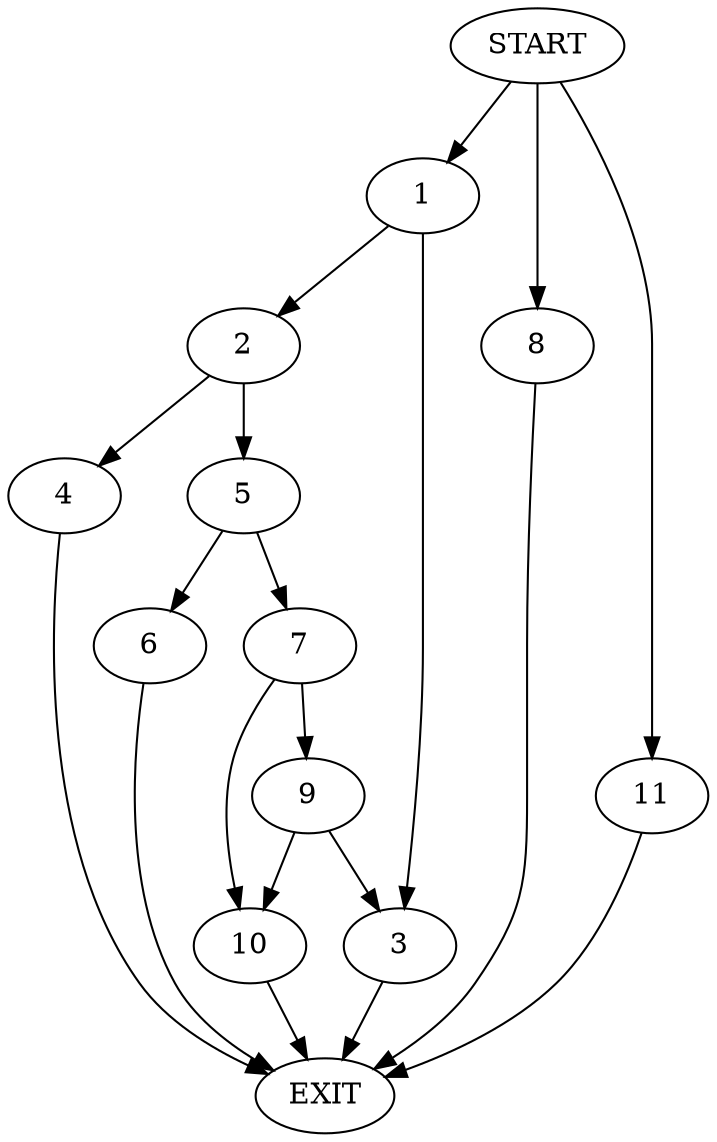 digraph {
0 [label="START"]
12 [label="EXIT"]
0 -> 1
1 -> 2
1 -> 3
2 -> 4
2 -> 5
3 -> 12
4 -> 12
5 -> 6
5 -> 7
0 -> 8
8 -> 12
7 -> 9
7 -> 10
6 -> 12
9 -> 10
9 -> 3
10 -> 12
0 -> 11
11 -> 12
}
